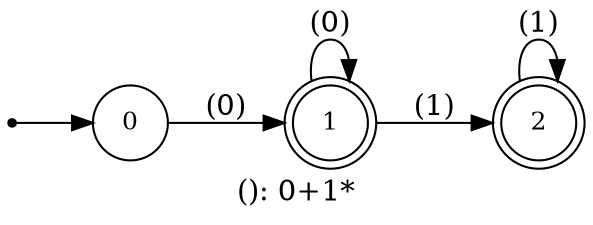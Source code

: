 digraph G {
label = "(): 0+1*";
rankdir = LR;
node [shape = circle, label="0", fontsize=12]0;
node [shape = doublecircle, label="1", fontsize=12]1;
node [shape = doublecircle, label="2", fontsize=12]2;
node [shape = point ]; qi
qi ->0;
0 -> 1[ label = "(0)"];
1 -> 1[ label = "(0)"];
1 -> 2[ label = "(1)"];
2 -> 2[ label = "(1)"];
}
